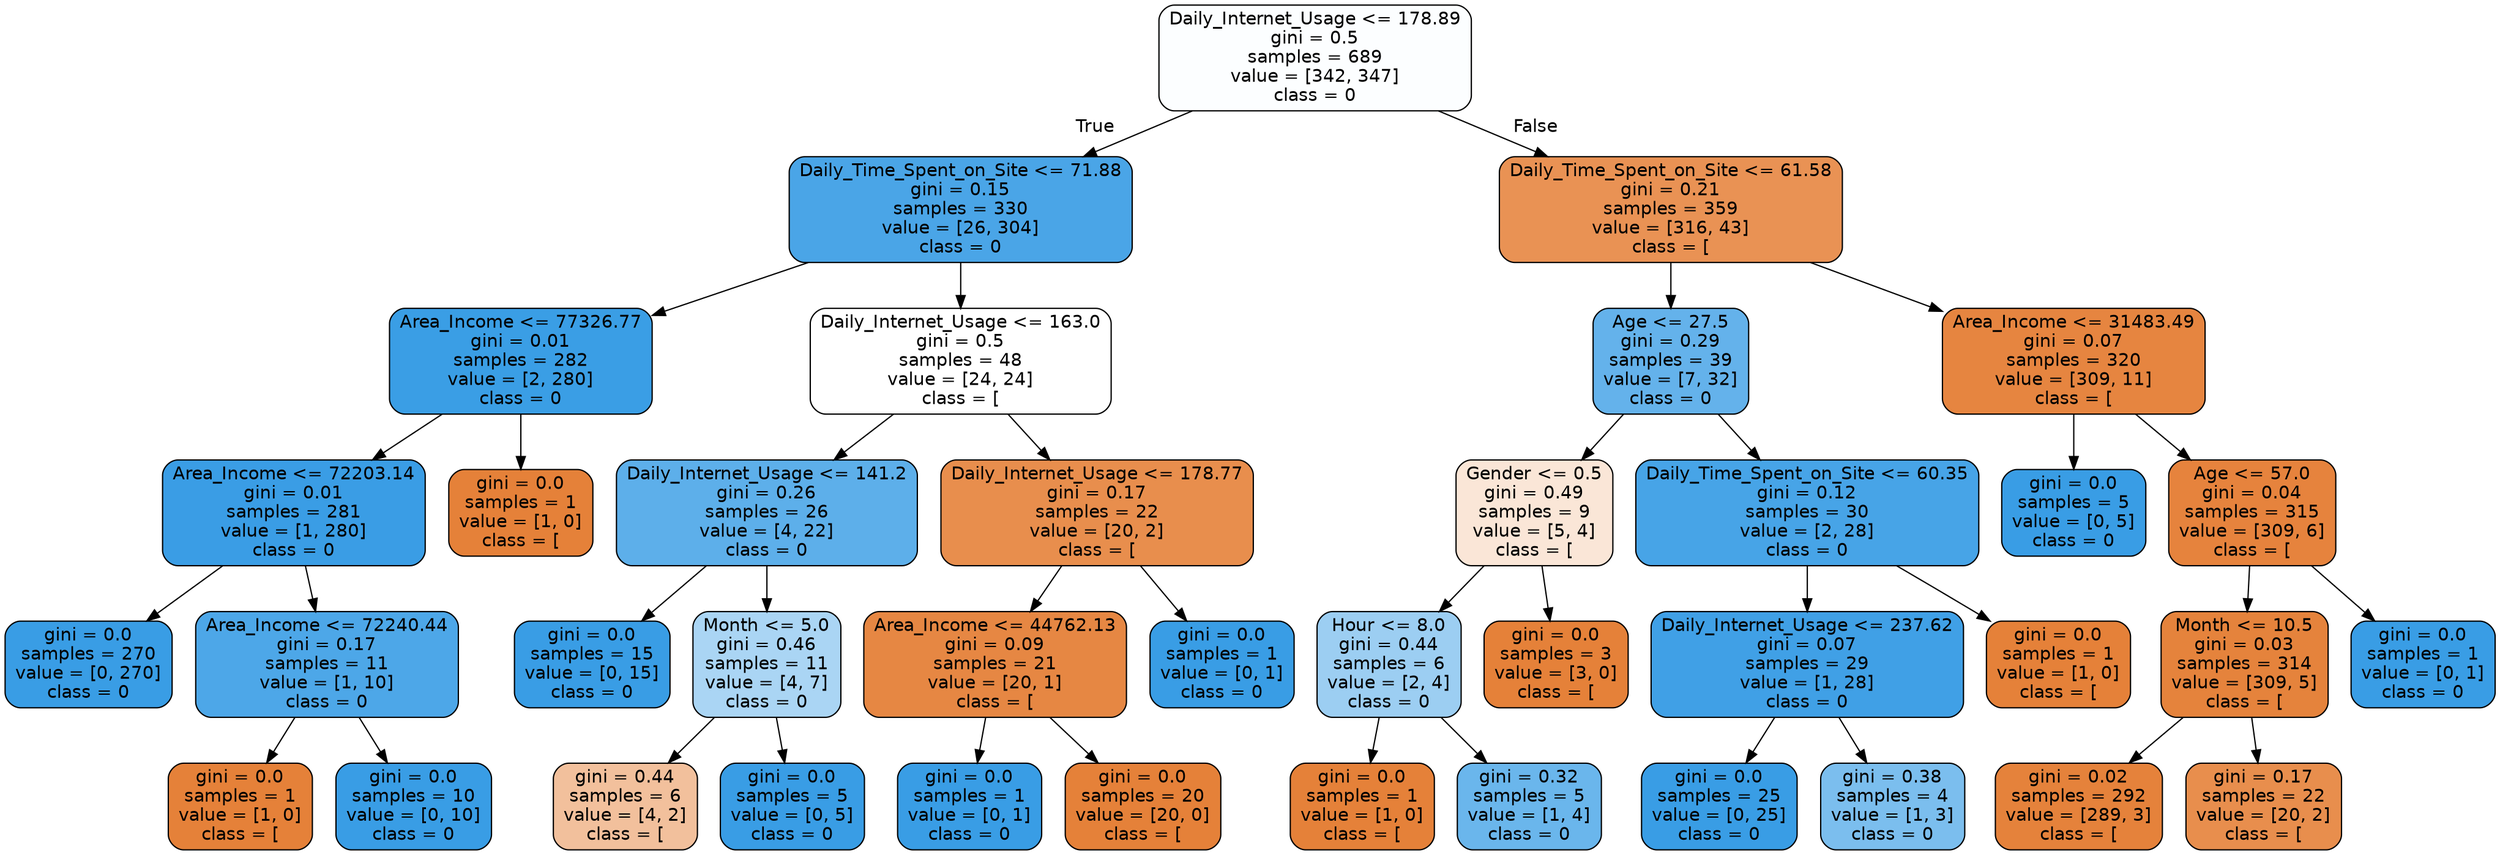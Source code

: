 digraph Tree {
node [shape=box, style="filled, rounded", color="black", fontname="helvetica"] ;
edge [fontname="helvetica"] ;
0 [label="Daily_Internet_Usage <= 178.89\ngini = 0.5\nsamples = 689\nvalue = [342, 347]\nclass = 0", fillcolor="#fcfeff"] ;
1 [label="Daily_Time_Spent_on_Site <= 71.88\ngini = 0.15\nsamples = 330\nvalue = [26, 304]\nclass = 0", fillcolor="#4aa5e7"] ;
0 -> 1 [labeldistance=2.5, labelangle=45, headlabel="True"] ;
2 [label="Area_Income <= 77326.77\ngini = 0.01\nsamples = 282\nvalue = [2, 280]\nclass = 0", fillcolor="#3a9ee5"] ;
1 -> 2 ;
3 [label="Area_Income <= 72203.14\ngini = 0.01\nsamples = 281\nvalue = [1, 280]\nclass = 0", fillcolor="#3a9de5"] ;
2 -> 3 ;
4 [label="gini = 0.0\nsamples = 270\nvalue = [0, 270]\nclass = 0", fillcolor="#399de5"] ;
3 -> 4 ;
5 [label="Area_Income <= 72240.44\ngini = 0.17\nsamples = 11\nvalue = [1, 10]\nclass = 0", fillcolor="#4da7e8"] ;
3 -> 5 ;
6 [label="gini = 0.0\nsamples = 1\nvalue = [1, 0]\nclass = [", fillcolor="#e58139"] ;
5 -> 6 ;
7 [label="gini = 0.0\nsamples = 10\nvalue = [0, 10]\nclass = 0", fillcolor="#399de5"] ;
5 -> 7 ;
8 [label="gini = 0.0\nsamples = 1\nvalue = [1, 0]\nclass = [", fillcolor="#e58139"] ;
2 -> 8 ;
9 [label="Daily_Internet_Usage <= 163.0\ngini = 0.5\nsamples = 48\nvalue = [24, 24]\nclass = [", fillcolor="#ffffff"] ;
1 -> 9 ;
10 [label="Daily_Internet_Usage <= 141.2\ngini = 0.26\nsamples = 26\nvalue = [4, 22]\nclass = 0", fillcolor="#5dafea"] ;
9 -> 10 ;
11 [label="gini = 0.0\nsamples = 15\nvalue = [0, 15]\nclass = 0", fillcolor="#399de5"] ;
10 -> 11 ;
12 [label="Month <= 5.0\ngini = 0.46\nsamples = 11\nvalue = [4, 7]\nclass = 0", fillcolor="#aad5f4"] ;
10 -> 12 ;
13 [label="gini = 0.44\nsamples = 6\nvalue = [4, 2]\nclass = [", fillcolor="#f2c09c"] ;
12 -> 13 ;
14 [label="gini = 0.0\nsamples = 5\nvalue = [0, 5]\nclass = 0", fillcolor="#399de5"] ;
12 -> 14 ;
15 [label="Daily_Internet_Usage <= 178.77\ngini = 0.17\nsamples = 22\nvalue = [20, 2]\nclass = [", fillcolor="#e88e4d"] ;
9 -> 15 ;
16 [label="Area_Income <= 44762.13\ngini = 0.09\nsamples = 21\nvalue = [20, 1]\nclass = [", fillcolor="#e68743"] ;
15 -> 16 ;
17 [label="gini = 0.0\nsamples = 1\nvalue = [0, 1]\nclass = 0", fillcolor="#399de5"] ;
16 -> 17 ;
18 [label="gini = 0.0\nsamples = 20\nvalue = [20, 0]\nclass = [", fillcolor="#e58139"] ;
16 -> 18 ;
19 [label="gini = 0.0\nsamples = 1\nvalue = [0, 1]\nclass = 0", fillcolor="#399de5"] ;
15 -> 19 ;
20 [label="Daily_Time_Spent_on_Site <= 61.58\ngini = 0.21\nsamples = 359\nvalue = [316, 43]\nclass = [", fillcolor="#e99254"] ;
0 -> 20 [labeldistance=2.5, labelangle=-45, headlabel="False"] ;
21 [label="Age <= 27.5\ngini = 0.29\nsamples = 39\nvalue = [7, 32]\nclass = 0", fillcolor="#64b2eb"] ;
20 -> 21 ;
22 [label="Gender <= 0.5\ngini = 0.49\nsamples = 9\nvalue = [5, 4]\nclass = [", fillcolor="#fae6d7"] ;
21 -> 22 ;
23 [label="Hour <= 8.0\ngini = 0.44\nsamples = 6\nvalue = [2, 4]\nclass = 0", fillcolor="#9ccef2"] ;
22 -> 23 ;
24 [label="gini = 0.0\nsamples = 1\nvalue = [1, 0]\nclass = [", fillcolor="#e58139"] ;
23 -> 24 ;
25 [label="gini = 0.32\nsamples = 5\nvalue = [1, 4]\nclass = 0", fillcolor="#6ab6ec"] ;
23 -> 25 ;
26 [label="gini = 0.0\nsamples = 3\nvalue = [3, 0]\nclass = [", fillcolor="#e58139"] ;
22 -> 26 ;
27 [label="Daily_Time_Spent_on_Site <= 60.35\ngini = 0.12\nsamples = 30\nvalue = [2, 28]\nclass = 0", fillcolor="#47a4e7"] ;
21 -> 27 ;
28 [label="Daily_Internet_Usage <= 237.62\ngini = 0.07\nsamples = 29\nvalue = [1, 28]\nclass = 0", fillcolor="#40a0e6"] ;
27 -> 28 ;
29 [label="gini = 0.0\nsamples = 25\nvalue = [0, 25]\nclass = 0", fillcolor="#399de5"] ;
28 -> 29 ;
30 [label="gini = 0.38\nsamples = 4\nvalue = [1, 3]\nclass = 0", fillcolor="#7bbeee"] ;
28 -> 30 ;
31 [label="gini = 0.0\nsamples = 1\nvalue = [1, 0]\nclass = [", fillcolor="#e58139"] ;
27 -> 31 ;
32 [label="Area_Income <= 31483.49\ngini = 0.07\nsamples = 320\nvalue = [309, 11]\nclass = [", fillcolor="#e68540"] ;
20 -> 32 ;
33 [label="gini = 0.0\nsamples = 5\nvalue = [0, 5]\nclass = 0", fillcolor="#399de5"] ;
32 -> 33 ;
34 [label="Age <= 57.0\ngini = 0.04\nsamples = 315\nvalue = [309, 6]\nclass = [", fillcolor="#e6833d"] ;
32 -> 34 ;
35 [label="Month <= 10.5\ngini = 0.03\nsamples = 314\nvalue = [309, 5]\nclass = [", fillcolor="#e5833c"] ;
34 -> 35 ;
36 [label="gini = 0.02\nsamples = 292\nvalue = [289, 3]\nclass = [", fillcolor="#e5823b"] ;
35 -> 36 ;
37 [label="gini = 0.17\nsamples = 22\nvalue = [20, 2]\nclass = [", fillcolor="#e88e4d"] ;
35 -> 37 ;
38 [label="gini = 0.0\nsamples = 1\nvalue = [0, 1]\nclass = 0", fillcolor="#399de5"] ;
34 -> 38 ;
}